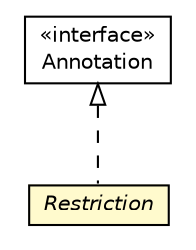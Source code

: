 #!/usr/local/bin/dot
#
# Class diagram 
# Generated by UMLGraph version R5_6-24-gf6e263 (http://www.umlgraph.org/)
#

digraph G {
	edge [fontname="Helvetica",fontsize=10,labelfontname="Helvetica",labelfontsize=10];
	node [fontname="Helvetica",fontsize=10,shape=plaintext];
	nodesep=0.25;
	ranksep=0.5;
	// org.universAAL.middleware.api.annotation.Restriction
	c303093 [label=<<table title="org.universAAL.middleware.api.annotation.Restriction" border="0" cellborder="1" cellspacing="0" cellpadding="2" port="p" bgcolor="lemonChiffon" href="./Restriction.html">
		<tr><td><table border="0" cellspacing="0" cellpadding="1">
<tr><td align="center" balign="center"><font face="Helvetica-Oblique"> Restriction </font></td></tr>
		</table></td></tr>
		</table>>, URL="./Restriction.html", fontname="Helvetica", fontcolor="black", fontsize=10.0];
	//org.universAAL.middleware.api.annotation.Restriction implements java.lang.annotation.Annotation
	c303154:p -> c303093:p [dir=back,arrowtail=empty,style=dashed];
	// java.lang.annotation.Annotation
	c303154 [label=<<table title="java.lang.annotation.Annotation" border="0" cellborder="1" cellspacing="0" cellpadding="2" port="p" href="http://java.sun.com/j2se/1.4.2/docs/api/java/lang/annotation/Annotation.html">
		<tr><td><table border="0" cellspacing="0" cellpadding="1">
<tr><td align="center" balign="center"> &#171;interface&#187; </td></tr>
<tr><td align="center" balign="center"> Annotation </td></tr>
		</table></td></tr>
		</table>>, URL="http://java.sun.com/j2se/1.4.2/docs/api/java/lang/annotation/Annotation.html", fontname="Helvetica", fontcolor="black", fontsize=10.0];
}

